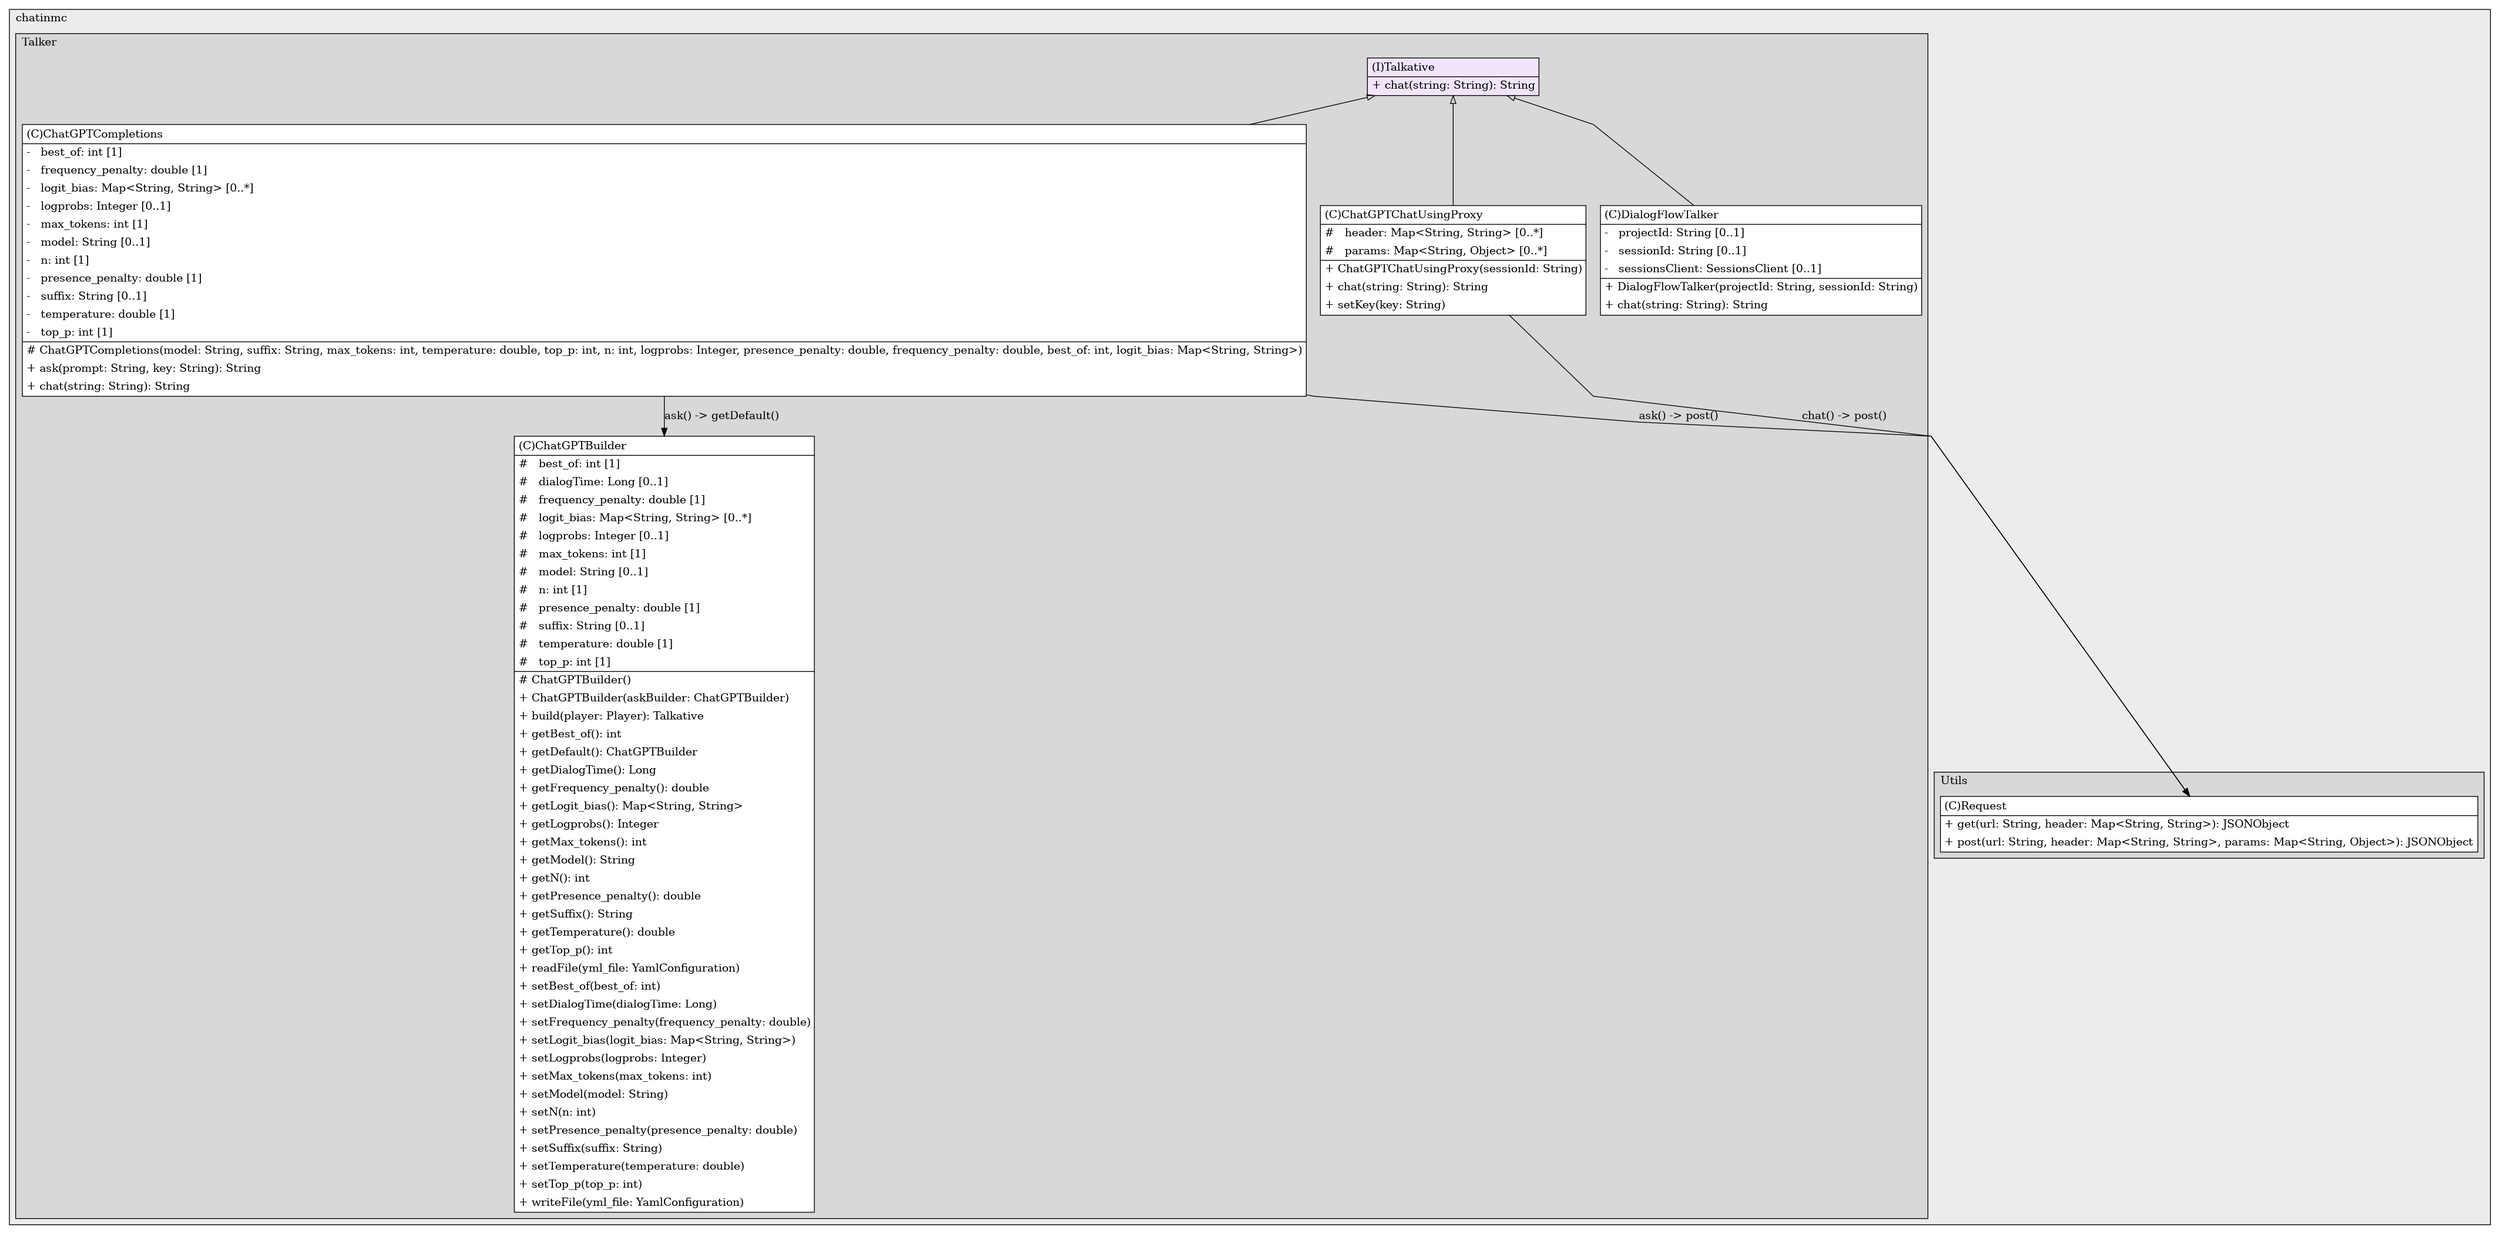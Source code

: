 @startuml

/' diagram meta data start
config=StructureConfiguration;
{
  "projectClassification": {
    "searchMode": "OpenProject", // OpenProject, AllProjects
    "includedProjects": "",
    "pathEndKeywords": "*.impl",
    "isClientPath": "",
    "isClientName": "",
    "isTestPath": "",
    "isTestName": "",
    "isMappingPath": "",
    "isMappingName": "",
    "isDataAccessPath": "",
    "isDataAccessName": "",
    "isDataStructurePath": "",
    "isDataStructureName": "",
    "isInterfaceStructuresPath": "",
    "isInterfaceStructuresName": "",
    "isEntryPointPath": "",
    "isEntryPointName": "",
    "treatFinalFieldsAsMandatory": false
  },
  "graphRestriction": {
    "classPackageExcludeFilter": "",
    "classPackageIncludeFilter": "",
    "classNameExcludeFilter": "",
    "classNameIncludeFilter": "",
    "methodNameExcludeFilter": "",
    "methodNameIncludeFilter": "",
    "removeByInheritance": "", // inheritance/annotation based filtering is done in a second step
    "removeByAnnotation": "",
    "removeByClassPackage": "", // cleanup the graph after inheritance/annotation based filtering is done
    "removeByClassName": "",
    "cutMappings": false,
    "cutEnum": false,
    "cutTests": true,
    "cutClient": true,
    "cutDataAccess": false,
    "cutInterfaceStructures": false,
    "cutDataStructures": false,
    "cutGetterAndSetter": false,
    "cutConstructors": false
  },
  "graphTraversal": {
    "forwardDepth": 3,
    "backwardDepth": 3,
    "classPackageExcludeFilter": "",
    "classPackageIncludeFilter": "",
    "classNameExcludeFilter": "",
    "classNameIncludeFilter": "",
    "methodNameExcludeFilter": "",
    "methodNameIncludeFilter": "",
    "hideMappings": false,
    "hideDataStructures": false,
    "hidePrivateMethods": true,
    "hideInterfaceCalls": false, // indirection: implementation -> interface (is hidden) -> implementation
    "onlyShowApplicationEntryPoints": false, // root node is included
    "useMethodCallsForStructureDiagram": "ForwardOnly" // ForwardOnly, BothDirections, No
  },
  "details": {
    "aggregation": "GroupByClass", // ByClass, GroupByClass, None
    "showClassGenericTypes": true,
    "showMethods": true,
    "showMethodParameterNames": true,
    "showMethodParameterTypes": true,
    "showMethodReturnType": true,
    "showPackageLevels": 2,
    "showDetailedClassStructure": true
  },
  "rootClass": "ltseed.chatinmc.Talker.ChatGPT.ChatGPTChatUsingProxy",
  "extensionCallbackMethod": "" // qualified.class.name#methodName - signature: public static String method(String)
}
diagram meta data end '/



digraph g {
    rankdir="TB"
    splines=polyline
    

'nodes 
subgraph cluster_1438026963 { 
   	label=chatinmc
	labeljust=l
	fillcolor="#ececec"
	style=filled
   
   subgraph cluster_1966903370 { 
   	label=Utils
	labeljust=l
	fillcolor="#d8d8d8"
	style=filled
   
   Request685466037[
	label=<<TABLE BORDER="1" CELLBORDER="0" CELLPADDING="4" CELLSPACING="0">
<TR><TD ALIGN="LEFT" >(C)Request</TD></TR>
<HR/>
<TR><TD ALIGN="LEFT" >+ get(url: String, header: Map&lt;String, String&gt;): JSONObject</TD></TR>
<TR><TD ALIGN="LEFT" >+ post(url: String, header: Map&lt;String, String&gt;, params: Map&lt;String, Object&gt;): JSONObject</TD></TR>
</TABLE>>
	style=filled
	margin=0
	shape=plaintext
	fillcolor="#FFFFFF"
];
} 

subgraph cluster_890550284 { 
   	label=Talker
	labeljust=l
	fillcolor="#d8d8d8"
	style=filled
   
   ChatGPTBuilder1485060316[
	label=<<TABLE BORDER="1" CELLBORDER="0" CELLPADDING="4" CELLSPACING="0">
<TR><TD ALIGN="LEFT" >(C)ChatGPTBuilder</TD></TR>
<HR/>
<TR><TD ALIGN="LEFT" >#   best_of: int [1]</TD></TR>
<TR><TD ALIGN="LEFT" >#   dialogTime: Long [0..1]</TD></TR>
<TR><TD ALIGN="LEFT" >#   frequency_penalty: double [1]</TD></TR>
<TR><TD ALIGN="LEFT" >#   logit_bias: Map&lt;String, String&gt; [0..*]</TD></TR>
<TR><TD ALIGN="LEFT" >#   logprobs: Integer [0..1]</TD></TR>
<TR><TD ALIGN="LEFT" >#   max_tokens: int [1]</TD></TR>
<TR><TD ALIGN="LEFT" >#   model: String [0..1]</TD></TR>
<TR><TD ALIGN="LEFT" >#   n: int [1]</TD></TR>
<TR><TD ALIGN="LEFT" >#   presence_penalty: double [1]</TD></TR>
<TR><TD ALIGN="LEFT" >#   suffix: String [0..1]</TD></TR>
<TR><TD ALIGN="LEFT" >#   temperature: double [1]</TD></TR>
<TR><TD ALIGN="LEFT" >#   top_p: int [1]</TD></TR>
<HR/>
<TR><TD ALIGN="LEFT" ># ChatGPTBuilder()</TD></TR>
<TR><TD ALIGN="LEFT" >+ ChatGPTBuilder(askBuilder: ChatGPTBuilder)</TD></TR>
<TR><TD ALIGN="LEFT" >+ build(player: Player): Talkative</TD></TR>
<TR><TD ALIGN="LEFT" >+ getBest_of(): int</TD></TR>
<TR><TD ALIGN="LEFT" >+ getDefault(): ChatGPTBuilder</TD></TR>
<TR><TD ALIGN="LEFT" >+ getDialogTime(): Long</TD></TR>
<TR><TD ALIGN="LEFT" >+ getFrequency_penalty(): double</TD></TR>
<TR><TD ALIGN="LEFT" >+ getLogit_bias(): Map&lt;String, String&gt;</TD></TR>
<TR><TD ALIGN="LEFT" >+ getLogprobs(): Integer</TD></TR>
<TR><TD ALIGN="LEFT" >+ getMax_tokens(): int</TD></TR>
<TR><TD ALIGN="LEFT" >+ getModel(): String</TD></TR>
<TR><TD ALIGN="LEFT" >+ getN(): int</TD></TR>
<TR><TD ALIGN="LEFT" >+ getPresence_penalty(): double</TD></TR>
<TR><TD ALIGN="LEFT" >+ getSuffix(): String</TD></TR>
<TR><TD ALIGN="LEFT" >+ getTemperature(): double</TD></TR>
<TR><TD ALIGN="LEFT" >+ getTop_p(): int</TD></TR>
<TR><TD ALIGN="LEFT" >+ readFile(yml_file: YamlConfiguration)</TD></TR>
<TR><TD ALIGN="LEFT" >+ setBest_of(best_of: int)</TD></TR>
<TR><TD ALIGN="LEFT" >+ setDialogTime(dialogTime: Long)</TD></TR>
<TR><TD ALIGN="LEFT" >+ setFrequency_penalty(frequency_penalty: double)</TD></TR>
<TR><TD ALIGN="LEFT" >+ setLogit_bias(logit_bias: Map&lt;String, String&gt;)</TD></TR>
<TR><TD ALIGN="LEFT" >+ setLogprobs(logprobs: Integer)</TD></TR>
<TR><TD ALIGN="LEFT" >+ setMax_tokens(max_tokens: int)</TD></TR>
<TR><TD ALIGN="LEFT" >+ setModel(model: String)</TD></TR>
<TR><TD ALIGN="LEFT" >+ setN(n: int)</TD></TR>
<TR><TD ALIGN="LEFT" >+ setPresence_penalty(presence_penalty: double)</TD></TR>
<TR><TD ALIGN="LEFT" >+ setSuffix(suffix: String)</TD></TR>
<TR><TD ALIGN="LEFT" >+ setTemperature(temperature: double)</TD></TR>
<TR><TD ALIGN="LEFT" >+ setTop_p(top_p: int)</TD></TR>
<TR><TD ALIGN="LEFT" >+ writeFile(yml_file: YamlConfiguration)</TD></TR>
</TABLE>>
	style=filled
	margin=0
	shape=plaintext
	fillcolor="#FFFFFF"
];

ChatGPTChatUsingProxy1485060316[
	label=<<TABLE BORDER="1" CELLBORDER="0" CELLPADDING="4" CELLSPACING="0">
<TR><TD ALIGN="LEFT" >(C)ChatGPTChatUsingProxy</TD></TR>
<HR/>
<TR><TD ALIGN="LEFT" >#   header: Map&lt;String, String&gt; [0..*]</TD></TR>
<TR><TD ALIGN="LEFT" >#   params: Map&lt;String, Object&gt; [0..*]</TD></TR>
<HR/>
<TR><TD ALIGN="LEFT" >+ ChatGPTChatUsingProxy(sessionId: String)</TD></TR>
<TR><TD ALIGN="LEFT" >+ chat(string: String): String</TD></TR>
<TR><TD ALIGN="LEFT" >+ setKey(key: String)</TD></TR>
</TABLE>>
	style=filled
	margin=0
	shape=plaintext
	fillcolor="#FFFFFF"
];

ChatGPTCompletions1485060316[
	label=<<TABLE BORDER="1" CELLBORDER="0" CELLPADDING="4" CELLSPACING="0">
<TR><TD ALIGN="LEFT" >(C)ChatGPTCompletions</TD></TR>
<HR/>
<TR><TD ALIGN="LEFT" >-   best_of: int [1]</TD></TR>
<TR><TD ALIGN="LEFT" >-   frequency_penalty: double [1]</TD></TR>
<TR><TD ALIGN="LEFT" >-   logit_bias: Map&lt;String, String&gt; [0..*]</TD></TR>
<TR><TD ALIGN="LEFT" >-   logprobs: Integer [0..1]</TD></TR>
<TR><TD ALIGN="LEFT" >-   max_tokens: int [1]</TD></TR>
<TR><TD ALIGN="LEFT" >-   model: String [0..1]</TD></TR>
<TR><TD ALIGN="LEFT" >-   n: int [1]</TD></TR>
<TR><TD ALIGN="LEFT" >-   presence_penalty: double [1]</TD></TR>
<TR><TD ALIGN="LEFT" >-   suffix: String [0..1]</TD></TR>
<TR><TD ALIGN="LEFT" >-   temperature: double [1]</TD></TR>
<TR><TD ALIGN="LEFT" >-   top_p: int [1]</TD></TR>
<HR/>
<TR><TD ALIGN="LEFT" ># ChatGPTCompletions(model: String, suffix: String, max_tokens: int, temperature: double, top_p: int, n: int, logprobs: Integer, presence_penalty: double, frequency_penalty: double, best_of: int, logit_bias: Map&lt;String, String&gt;)</TD></TR>
<TR><TD ALIGN="LEFT" >+ ask(prompt: String, key: String): String</TD></TR>
<TR><TD ALIGN="LEFT" >+ chat(string: String): String</TD></TR>
</TABLE>>
	style=filled
	margin=0
	shape=plaintext
	fillcolor="#FFFFFF"
];

DialogFlowTalker1678276613[
	label=<<TABLE BORDER="1" CELLBORDER="0" CELLPADDING="4" CELLSPACING="0">
<TR><TD ALIGN="LEFT" >(C)DialogFlowTalker</TD></TR>
<HR/>
<TR><TD ALIGN="LEFT" >-   projectId: String [0..1]</TD></TR>
<TR><TD ALIGN="LEFT" >-   sessionId: String [0..1]</TD></TR>
<TR><TD ALIGN="LEFT" >-   sessionsClient: SessionsClient [0..1]</TD></TR>
<HR/>
<TR><TD ALIGN="LEFT" >+ DialogFlowTalker(projectId: String, sessionId: String)</TD></TR>
<TR><TD ALIGN="LEFT" >+ chat(string: String): String</TD></TR>
</TABLE>>
	style=filled
	margin=0
	shape=plaintext
	fillcolor="#FFFFFF"
];

Talkative179301375[
	label=<<TABLE BORDER="1" CELLBORDER="0" CELLPADDING="4" CELLSPACING="0">
<TR><TD ALIGN="LEFT" >(I)Talkative</TD></TR>
<HR/>
<TR><TD ALIGN="LEFT" >+ chat(string: String): String</TD></TR>
</TABLE>>
	style=filled
	margin=0
	shape=plaintext
	fillcolor="#F1E5FD"
];
} 
} 

'edges    
ChatGPTChatUsingProxy1485060316 -> Request685466037[label="chat() -> post()"];
ChatGPTCompletions1485060316 -> ChatGPTBuilder1485060316[label="ask() -> getDefault()"];
ChatGPTCompletions1485060316 -> Request685466037[label="ask() -> post()"];
Talkative179301375 -> ChatGPTChatUsingProxy1485060316[arrowhead=none, arrowtail=empty, dir=both];
Talkative179301375 -> ChatGPTCompletions1485060316[arrowhead=none, arrowtail=empty, dir=both];
Talkative179301375 -> DialogFlowTalker1678276613[arrowhead=none, arrowtail=empty, dir=both];
    
}
@enduml